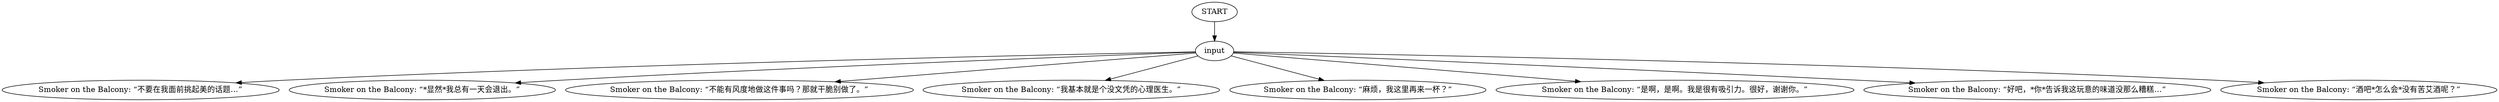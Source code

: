 # BACKYARD / SMOKER ON THE BALCONY barks whirling
# Barks inside Whirling.
# ==================================================
digraph G {
	  0 [label="START"];
	  1 [label="input"];
	  2 [label="Smoker on the Balcony: “不要在我面前挑起美的话题…”"];
	  3 [label="Smoker on the Balcony: “*显然*我总有一天会退出。”"];
	  5 [label="Smoker on the Balcony: “不能有风度地做这件事吗？那就干脆别做了。”"];
	  6 [label="Smoker on the Balcony: “我基本就是个没文凭的心理医生。”"];
	  7 [label="Smoker on the Balcony: “麻烦，我这里再来一杯？”"];
	  8 [label="Smoker on the Balcony: “是啊，是啊。我是很有吸引力。很好，谢谢你。”"];
	  9 [label="Smoker on the Balcony: “好吧，*你*告诉我这玩意的味道没那么糟糕…”"];
	  10 [label="Smoker on the Balcony: “酒吧*怎么会*没有苦艾酒呢？”"];
	  0 -> 1
	  1 -> 2
	  1 -> 3
	  1 -> 5
	  1 -> 6
	  1 -> 7
	  1 -> 8
	  1 -> 9
	  1 -> 10
}


